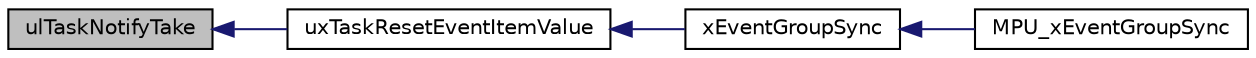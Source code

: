 digraph "ulTaskNotifyTake"
{
  edge [fontname="Helvetica",fontsize="10",labelfontname="Helvetica",labelfontsize="10"];
  node [fontname="Helvetica",fontsize="10",shape=record];
  rankdir="LR";
  Node17 [label="ulTaskNotifyTake",height=0.2,width=0.4,color="black", fillcolor="grey75", style="filled", fontcolor="black"];
  Node17 -> Node18 [dir="back",color="midnightblue",fontsize="10",style="solid",fontname="Helvetica"];
  Node18 [label="uxTaskResetEventItemValue",height=0.2,width=0.4,color="black", fillcolor="white", style="filled",URL="$tasks_8c.html#a7ffe39eff8b9037b2de04f15a10ba717"];
  Node18 -> Node19 [dir="back",color="midnightblue",fontsize="10",style="solid",fontname="Helvetica"];
  Node19 [label="xEventGroupSync",height=0.2,width=0.4,color="black", fillcolor="white", style="filled",URL="$event__groups_8h.html#a869511456b86426f52e2eec898bff341"];
  Node19 -> Node20 [dir="back",color="midnightblue",fontsize="10",style="solid",fontname="Helvetica"];
  Node20 [label="MPU_xEventGroupSync",height=0.2,width=0.4,color="black", fillcolor="white", style="filled",URL="$mpu__wrappers_8c.html#a6a226283b88af6323ec11950dfaa9c7e"];
}
